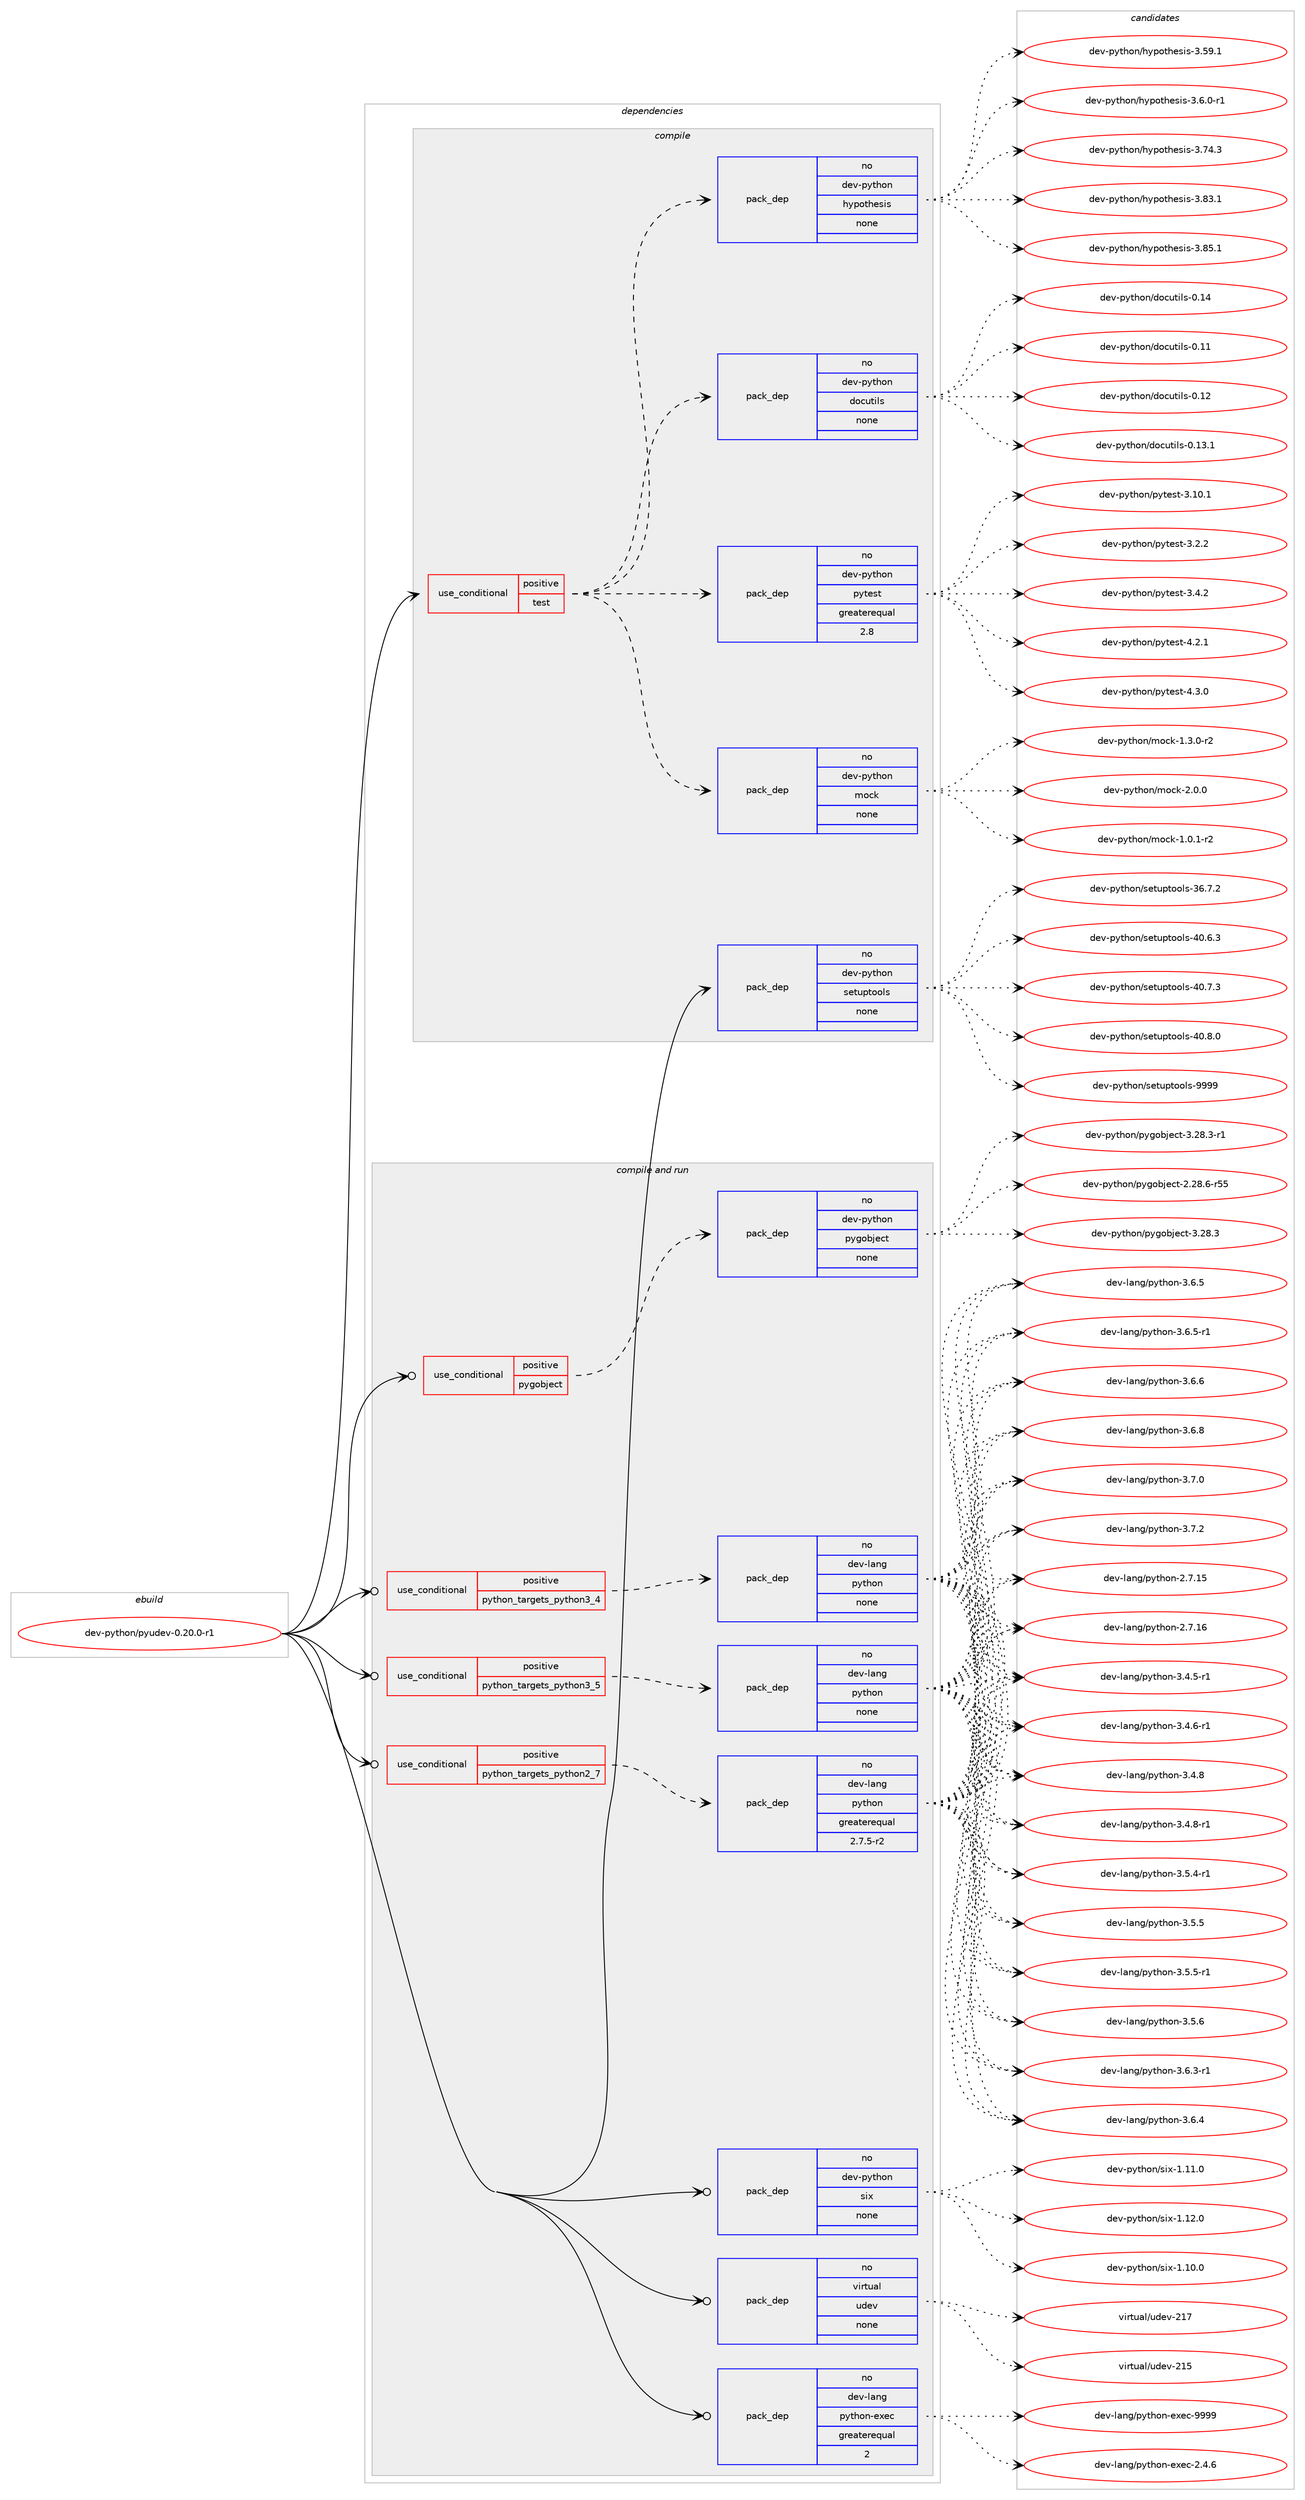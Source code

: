 digraph prolog {

# *************
# Graph options
# *************

newrank=true;
concentrate=true;
compound=true;
graph [rankdir=LR,fontname=Helvetica,fontsize=10,ranksep=1.5];#, ranksep=2.5, nodesep=0.2];
edge  [arrowhead=vee];
node  [fontname=Helvetica,fontsize=10];

# **********
# The ebuild
# **********

subgraph cluster_leftcol {
color=gray;
rank=same;
label=<<i>ebuild</i>>;
id [label="dev-python/pyudev-0.20.0-r1", color=red, width=4, href="../dev-python/pyudev-0.20.0-r1.svg"];
}

# ****************
# The dependencies
# ****************

subgraph cluster_midcol {
color=gray;
label=<<i>dependencies</i>>;
subgraph cluster_compile {
fillcolor="#eeeeee";
style=filled;
label=<<i>compile</i>>;
subgraph cond383301 {
dependency1437545 [label=<<TABLE BORDER="0" CELLBORDER="1" CELLSPACING="0" CELLPADDING="4"><TR><TD ROWSPAN="3" CELLPADDING="10">use_conditional</TD></TR><TR><TD>positive</TD></TR><TR><TD>test</TD></TR></TABLE>>, shape=none, color=red];
subgraph pack1030886 {
dependency1437546 [label=<<TABLE BORDER="0" CELLBORDER="1" CELLSPACING="0" CELLPADDING="4" WIDTH="220"><TR><TD ROWSPAN="6" CELLPADDING="30">pack_dep</TD></TR><TR><TD WIDTH="110">no</TD></TR><TR><TD>dev-python</TD></TR><TR><TD>docutils</TD></TR><TR><TD>none</TD></TR><TR><TD></TD></TR></TABLE>>, shape=none, color=blue];
}
dependency1437545:e -> dependency1437546:w [weight=20,style="dashed",arrowhead="vee"];
subgraph pack1030887 {
dependency1437547 [label=<<TABLE BORDER="0" CELLBORDER="1" CELLSPACING="0" CELLPADDING="4" WIDTH="220"><TR><TD ROWSPAN="6" CELLPADDING="30">pack_dep</TD></TR><TR><TD WIDTH="110">no</TD></TR><TR><TD>dev-python</TD></TR><TR><TD>hypothesis</TD></TR><TR><TD>none</TD></TR><TR><TD></TD></TR></TABLE>>, shape=none, color=blue];
}
dependency1437545:e -> dependency1437547:w [weight=20,style="dashed",arrowhead="vee"];
subgraph pack1030888 {
dependency1437548 [label=<<TABLE BORDER="0" CELLBORDER="1" CELLSPACING="0" CELLPADDING="4" WIDTH="220"><TR><TD ROWSPAN="6" CELLPADDING="30">pack_dep</TD></TR><TR><TD WIDTH="110">no</TD></TR><TR><TD>dev-python</TD></TR><TR><TD>mock</TD></TR><TR><TD>none</TD></TR><TR><TD></TD></TR></TABLE>>, shape=none, color=blue];
}
dependency1437545:e -> dependency1437548:w [weight=20,style="dashed",arrowhead="vee"];
subgraph pack1030889 {
dependency1437549 [label=<<TABLE BORDER="0" CELLBORDER="1" CELLSPACING="0" CELLPADDING="4" WIDTH="220"><TR><TD ROWSPAN="6" CELLPADDING="30">pack_dep</TD></TR><TR><TD WIDTH="110">no</TD></TR><TR><TD>dev-python</TD></TR><TR><TD>pytest</TD></TR><TR><TD>greaterequal</TD></TR><TR><TD>2.8</TD></TR></TABLE>>, shape=none, color=blue];
}
dependency1437545:e -> dependency1437549:w [weight=20,style="dashed",arrowhead="vee"];
}
id:e -> dependency1437545:w [weight=20,style="solid",arrowhead="vee"];
subgraph pack1030890 {
dependency1437550 [label=<<TABLE BORDER="0" CELLBORDER="1" CELLSPACING="0" CELLPADDING="4" WIDTH="220"><TR><TD ROWSPAN="6" CELLPADDING="30">pack_dep</TD></TR><TR><TD WIDTH="110">no</TD></TR><TR><TD>dev-python</TD></TR><TR><TD>setuptools</TD></TR><TR><TD>none</TD></TR><TR><TD></TD></TR></TABLE>>, shape=none, color=blue];
}
id:e -> dependency1437550:w [weight=20,style="solid",arrowhead="vee"];
}
subgraph cluster_compileandrun {
fillcolor="#eeeeee";
style=filled;
label=<<i>compile and run</i>>;
subgraph cond383302 {
dependency1437551 [label=<<TABLE BORDER="0" CELLBORDER="1" CELLSPACING="0" CELLPADDING="4"><TR><TD ROWSPAN="3" CELLPADDING="10">use_conditional</TD></TR><TR><TD>positive</TD></TR><TR><TD>pygobject</TD></TR></TABLE>>, shape=none, color=red];
subgraph pack1030891 {
dependency1437552 [label=<<TABLE BORDER="0" CELLBORDER="1" CELLSPACING="0" CELLPADDING="4" WIDTH="220"><TR><TD ROWSPAN="6" CELLPADDING="30">pack_dep</TD></TR><TR><TD WIDTH="110">no</TD></TR><TR><TD>dev-python</TD></TR><TR><TD>pygobject</TD></TR><TR><TD>none</TD></TR><TR><TD></TD></TR></TABLE>>, shape=none, color=blue];
}
dependency1437551:e -> dependency1437552:w [weight=20,style="dashed",arrowhead="vee"];
}
id:e -> dependency1437551:w [weight=20,style="solid",arrowhead="odotvee"];
subgraph cond383303 {
dependency1437553 [label=<<TABLE BORDER="0" CELLBORDER="1" CELLSPACING="0" CELLPADDING="4"><TR><TD ROWSPAN="3" CELLPADDING="10">use_conditional</TD></TR><TR><TD>positive</TD></TR><TR><TD>python_targets_python2_7</TD></TR></TABLE>>, shape=none, color=red];
subgraph pack1030892 {
dependency1437554 [label=<<TABLE BORDER="0" CELLBORDER="1" CELLSPACING="0" CELLPADDING="4" WIDTH="220"><TR><TD ROWSPAN="6" CELLPADDING="30">pack_dep</TD></TR><TR><TD WIDTH="110">no</TD></TR><TR><TD>dev-lang</TD></TR><TR><TD>python</TD></TR><TR><TD>greaterequal</TD></TR><TR><TD>2.7.5-r2</TD></TR></TABLE>>, shape=none, color=blue];
}
dependency1437553:e -> dependency1437554:w [weight=20,style="dashed",arrowhead="vee"];
}
id:e -> dependency1437553:w [weight=20,style="solid",arrowhead="odotvee"];
subgraph cond383304 {
dependency1437555 [label=<<TABLE BORDER="0" CELLBORDER="1" CELLSPACING="0" CELLPADDING="4"><TR><TD ROWSPAN="3" CELLPADDING="10">use_conditional</TD></TR><TR><TD>positive</TD></TR><TR><TD>python_targets_python3_4</TD></TR></TABLE>>, shape=none, color=red];
subgraph pack1030893 {
dependency1437556 [label=<<TABLE BORDER="0" CELLBORDER="1" CELLSPACING="0" CELLPADDING="4" WIDTH="220"><TR><TD ROWSPAN="6" CELLPADDING="30">pack_dep</TD></TR><TR><TD WIDTH="110">no</TD></TR><TR><TD>dev-lang</TD></TR><TR><TD>python</TD></TR><TR><TD>none</TD></TR><TR><TD></TD></TR></TABLE>>, shape=none, color=blue];
}
dependency1437555:e -> dependency1437556:w [weight=20,style="dashed",arrowhead="vee"];
}
id:e -> dependency1437555:w [weight=20,style="solid",arrowhead="odotvee"];
subgraph cond383305 {
dependency1437557 [label=<<TABLE BORDER="0" CELLBORDER="1" CELLSPACING="0" CELLPADDING="4"><TR><TD ROWSPAN="3" CELLPADDING="10">use_conditional</TD></TR><TR><TD>positive</TD></TR><TR><TD>python_targets_python3_5</TD></TR></TABLE>>, shape=none, color=red];
subgraph pack1030894 {
dependency1437558 [label=<<TABLE BORDER="0" CELLBORDER="1" CELLSPACING="0" CELLPADDING="4" WIDTH="220"><TR><TD ROWSPAN="6" CELLPADDING="30">pack_dep</TD></TR><TR><TD WIDTH="110">no</TD></TR><TR><TD>dev-lang</TD></TR><TR><TD>python</TD></TR><TR><TD>none</TD></TR><TR><TD></TD></TR></TABLE>>, shape=none, color=blue];
}
dependency1437557:e -> dependency1437558:w [weight=20,style="dashed",arrowhead="vee"];
}
id:e -> dependency1437557:w [weight=20,style="solid",arrowhead="odotvee"];
subgraph pack1030895 {
dependency1437559 [label=<<TABLE BORDER="0" CELLBORDER="1" CELLSPACING="0" CELLPADDING="4" WIDTH="220"><TR><TD ROWSPAN="6" CELLPADDING="30">pack_dep</TD></TR><TR><TD WIDTH="110">no</TD></TR><TR><TD>dev-lang</TD></TR><TR><TD>python-exec</TD></TR><TR><TD>greaterequal</TD></TR><TR><TD>2</TD></TR></TABLE>>, shape=none, color=blue];
}
id:e -> dependency1437559:w [weight=20,style="solid",arrowhead="odotvee"];
subgraph pack1030896 {
dependency1437560 [label=<<TABLE BORDER="0" CELLBORDER="1" CELLSPACING="0" CELLPADDING="4" WIDTH="220"><TR><TD ROWSPAN="6" CELLPADDING="30">pack_dep</TD></TR><TR><TD WIDTH="110">no</TD></TR><TR><TD>dev-python</TD></TR><TR><TD>six</TD></TR><TR><TD>none</TD></TR><TR><TD></TD></TR></TABLE>>, shape=none, color=blue];
}
id:e -> dependency1437560:w [weight=20,style="solid",arrowhead="odotvee"];
subgraph pack1030897 {
dependency1437561 [label=<<TABLE BORDER="0" CELLBORDER="1" CELLSPACING="0" CELLPADDING="4" WIDTH="220"><TR><TD ROWSPAN="6" CELLPADDING="30">pack_dep</TD></TR><TR><TD WIDTH="110">no</TD></TR><TR><TD>virtual</TD></TR><TR><TD>udev</TD></TR><TR><TD>none</TD></TR><TR><TD></TD></TR></TABLE>>, shape=none, color=blue];
}
id:e -> dependency1437561:w [weight=20,style="solid",arrowhead="odotvee"];
}
subgraph cluster_run {
fillcolor="#eeeeee";
style=filled;
label=<<i>run</i>>;
}
}

# **************
# The candidates
# **************

subgraph cluster_choices {
rank=same;
color=gray;
label=<<i>candidates</i>>;

subgraph choice1030886 {
color=black;
nodesep=1;
choice1001011184511212111610411111047100111991171161051081154548464949 [label="dev-python/docutils-0.11", color=red, width=4,href="../dev-python/docutils-0.11.svg"];
choice1001011184511212111610411111047100111991171161051081154548464950 [label="dev-python/docutils-0.12", color=red, width=4,href="../dev-python/docutils-0.12.svg"];
choice10010111845112121116104111110471001119911711610510811545484649514649 [label="dev-python/docutils-0.13.1", color=red, width=4,href="../dev-python/docutils-0.13.1.svg"];
choice1001011184511212111610411111047100111991171161051081154548464952 [label="dev-python/docutils-0.14", color=red, width=4,href="../dev-python/docutils-0.14.svg"];
dependency1437546:e -> choice1001011184511212111610411111047100111991171161051081154548464949:w [style=dotted,weight="100"];
dependency1437546:e -> choice1001011184511212111610411111047100111991171161051081154548464950:w [style=dotted,weight="100"];
dependency1437546:e -> choice10010111845112121116104111110471001119911711610510811545484649514649:w [style=dotted,weight="100"];
dependency1437546:e -> choice1001011184511212111610411111047100111991171161051081154548464952:w [style=dotted,weight="100"];
}
subgraph choice1030887 {
color=black;
nodesep=1;
choice100101118451121211161041111104710412111211111610410111510511545514653574649 [label="dev-python/hypothesis-3.59.1", color=red, width=4,href="../dev-python/hypothesis-3.59.1.svg"];
choice10010111845112121116104111110471041211121111161041011151051154551465446484511449 [label="dev-python/hypothesis-3.6.0-r1", color=red, width=4,href="../dev-python/hypothesis-3.6.0-r1.svg"];
choice100101118451121211161041111104710412111211111610410111510511545514655524651 [label="dev-python/hypothesis-3.74.3", color=red, width=4,href="../dev-python/hypothesis-3.74.3.svg"];
choice100101118451121211161041111104710412111211111610410111510511545514656514649 [label="dev-python/hypothesis-3.83.1", color=red, width=4,href="../dev-python/hypothesis-3.83.1.svg"];
choice100101118451121211161041111104710412111211111610410111510511545514656534649 [label="dev-python/hypothesis-3.85.1", color=red, width=4,href="../dev-python/hypothesis-3.85.1.svg"];
dependency1437547:e -> choice100101118451121211161041111104710412111211111610410111510511545514653574649:w [style=dotted,weight="100"];
dependency1437547:e -> choice10010111845112121116104111110471041211121111161041011151051154551465446484511449:w [style=dotted,weight="100"];
dependency1437547:e -> choice100101118451121211161041111104710412111211111610410111510511545514655524651:w [style=dotted,weight="100"];
dependency1437547:e -> choice100101118451121211161041111104710412111211111610410111510511545514656514649:w [style=dotted,weight="100"];
dependency1437547:e -> choice100101118451121211161041111104710412111211111610410111510511545514656534649:w [style=dotted,weight="100"];
}
subgraph choice1030888 {
color=black;
nodesep=1;
choice1001011184511212111610411111047109111991074549464846494511450 [label="dev-python/mock-1.0.1-r2", color=red, width=4,href="../dev-python/mock-1.0.1-r2.svg"];
choice1001011184511212111610411111047109111991074549465146484511450 [label="dev-python/mock-1.3.0-r2", color=red, width=4,href="../dev-python/mock-1.3.0-r2.svg"];
choice100101118451121211161041111104710911199107455046484648 [label="dev-python/mock-2.0.0", color=red, width=4,href="../dev-python/mock-2.0.0.svg"];
dependency1437548:e -> choice1001011184511212111610411111047109111991074549464846494511450:w [style=dotted,weight="100"];
dependency1437548:e -> choice1001011184511212111610411111047109111991074549465146484511450:w [style=dotted,weight="100"];
dependency1437548:e -> choice100101118451121211161041111104710911199107455046484648:w [style=dotted,weight="100"];
}
subgraph choice1030889 {
color=black;
nodesep=1;
choice100101118451121211161041111104711212111610111511645514649484649 [label="dev-python/pytest-3.10.1", color=red, width=4,href="../dev-python/pytest-3.10.1.svg"];
choice1001011184511212111610411111047112121116101115116455146504650 [label="dev-python/pytest-3.2.2", color=red, width=4,href="../dev-python/pytest-3.2.2.svg"];
choice1001011184511212111610411111047112121116101115116455146524650 [label="dev-python/pytest-3.4.2", color=red, width=4,href="../dev-python/pytest-3.4.2.svg"];
choice1001011184511212111610411111047112121116101115116455246504649 [label="dev-python/pytest-4.2.1", color=red, width=4,href="../dev-python/pytest-4.2.1.svg"];
choice1001011184511212111610411111047112121116101115116455246514648 [label="dev-python/pytest-4.3.0", color=red, width=4,href="../dev-python/pytest-4.3.0.svg"];
dependency1437549:e -> choice100101118451121211161041111104711212111610111511645514649484649:w [style=dotted,weight="100"];
dependency1437549:e -> choice1001011184511212111610411111047112121116101115116455146504650:w [style=dotted,weight="100"];
dependency1437549:e -> choice1001011184511212111610411111047112121116101115116455146524650:w [style=dotted,weight="100"];
dependency1437549:e -> choice1001011184511212111610411111047112121116101115116455246504649:w [style=dotted,weight="100"];
dependency1437549:e -> choice1001011184511212111610411111047112121116101115116455246514648:w [style=dotted,weight="100"];
}
subgraph choice1030890 {
color=black;
nodesep=1;
choice100101118451121211161041111104711510111611711211611111110811545515446554650 [label="dev-python/setuptools-36.7.2", color=red, width=4,href="../dev-python/setuptools-36.7.2.svg"];
choice100101118451121211161041111104711510111611711211611111110811545524846544651 [label="dev-python/setuptools-40.6.3", color=red, width=4,href="../dev-python/setuptools-40.6.3.svg"];
choice100101118451121211161041111104711510111611711211611111110811545524846554651 [label="dev-python/setuptools-40.7.3", color=red, width=4,href="../dev-python/setuptools-40.7.3.svg"];
choice100101118451121211161041111104711510111611711211611111110811545524846564648 [label="dev-python/setuptools-40.8.0", color=red, width=4,href="../dev-python/setuptools-40.8.0.svg"];
choice10010111845112121116104111110471151011161171121161111111081154557575757 [label="dev-python/setuptools-9999", color=red, width=4,href="../dev-python/setuptools-9999.svg"];
dependency1437550:e -> choice100101118451121211161041111104711510111611711211611111110811545515446554650:w [style=dotted,weight="100"];
dependency1437550:e -> choice100101118451121211161041111104711510111611711211611111110811545524846544651:w [style=dotted,weight="100"];
dependency1437550:e -> choice100101118451121211161041111104711510111611711211611111110811545524846554651:w [style=dotted,weight="100"];
dependency1437550:e -> choice100101118451121211161041111104711510111611711211611111110811545524846564648:w [style=dotted,weight="100"];
dependency1437550:e -> choice10010111845112121116104111110471151011161171121161111111081154557575757:w [style=dotted,weight="100"];
}
subgraph choice1030891 {
color=black;
nodesep=1;
choice1001011184511212111610411111047112121103111981061019911645504650564654451145353 [label="dev-python/pygobject-2.28.6-r55", color=red, width=4,href="../dev-python/pygobject-2.28.6-r55.svg"];
choice1001011184511212111610411111047112121103111981061019911645514650564651 [label="dev-python/pygobject-3.28.3", color=red, width=4,href="../dev-python/pygobject-3.28.3.svg"];
choice10010111845112121116104111110471121211031119810610199116455146505646514511449 [label="dev-python/pygobject-3.28.3-r1", color=red, width=4,href="../dev-python/pygobject-3.28.3-r1.svg"];
dependency1437552:e -> choice1001011184511212111610411111047112121103111981061019911645504650564654451145353:w [style=dotted,weight="100"];
dependency1437552:e -> choice1001011184511212111610411111047112121103111981061019911645514650564651:w [style=dotted,weight="100"];
dependency1437552:e -> choice10010111845112121116104111110471121211031119810610199116455146505646514511449:w [style=dotted,weight="100"];
}
subgraph choice1030892 {
color=black;
nodesep=1;
choice10010111845108971101034711212111610411111045504655464953 [label="dev-lang/python-2.7.15", color=red, width=4,href="../dev-lang/python-2.7.15.svg"];
choice10010111845108971101034711212111610411111045504655464954 [label="dev-lang/python-2.7.16", color=red, width=4,href="../dev-lang/python-2.7.16.svg"];
choice1001011184510897110103471121211161041111104551465246534511449 [label="dev-lang/python-3.4.5-r1", color=red, width=4,href="../dev-lang/python-3.4.5-r1.svg"];
choice1001011184510897110103471121211161041111104551465246544511449 [label="dev-lang/python-3.4.6-r1", color=red, width=4,href="../dev-lang/python-3.4.6-r1.svg"];
choice100101118451089711010347112121116104111110455146524656 [label="dev-lang/python-3.4.8", color=red, width=4,href="../dev-lang/python-3.4.8.svg"];
choice1001011184510897110103471121211161041111104551465246564511449 [label="dev-lang/python-3.4.8-r1", color=red, width=4,href="../dev-lang/python-3.4.8-r1.svg"];
choice1001011184510897110103471121211161041111104551465346524511449 [label="dev-lang/python-3.5.4-r1", color=red, width=4,href="../dev-lang/python-3.5.4-r1.svg"];
choice100101118451089711010347112121116104111110455146534653 [label="dev-lang/python-3.5.5", color=red, width=4,href="../dev-lang/python-3.5.5.svg"];
choice1001011184510897110103471121211161041111104551465346534511449 [label="dev-lang/python-3.5.5-r1", color=red, width=4,href="../dev-lang/python-3.5.5-r1.svg"];
choice100101118451089711010347112121116104111110455146534654 [label="dev-lang/python-3.5.6", color=red, width=4,href="../dev-lang/python-3.5.6.svg"];
choice1001011184510897110103471121211161041111104551465446514511449 [label="dev-lang/python-3.6.3-r1", color=red, width=4,href="../dev-lang/python-3.6.3-r1.svg"];
choice100101118451089711010347112121116104111110455146544652 [label="dev-lang/python-3.6.4", color=red, width=4,href="../dev-lang/python-3.6.4.svg"];
choice100101118451089711010347112121116104111110455146544653 [label="dev-lang/python-3.6.5", color=red, width=4,href="../dev-lang/python-3.6.5.svg"];
choice1001011184510897110103471121211161041111104551465446534511449 [label="dev-lang/python-3.6.5-r1", color=red, width=4,href="../dev-lang/python-3.6.5-r1.svg"];
choice100101118451089711010347112121116104111110455146544654 [label="dev-lang/python-3.6.6", color=red, width=4,href="../dev-lang/python-3.6.6.svg"];
choice100101118451089711010347112121116104111110455146544656 [label="dev-lang/python-3.6.8", color=red, width=4,href="../dev-lang/python-3.6.8.svg"];
choice100101118451089711010347112121116104111110455146554648 [label="dev-lang/python-3.7.0", color=red, width=4,href="../dev-lang/python-3.7.0.svg"];
choice100101118451089711010347112121116104111110455146554650 [label="dev-lang/python-3.7.2", color=red, width=4,href="../dev-lang/python-3.7.2.svg"];
dependency1437554:e -> choice10010111845108971101034711212111610411111045504655464953:w [style=dotted,weight="100"];
dependency1437554:e -> choice10010111845108971101034711212111610411111045504655464954:w [style=dotted,weight="100"];
dependency1437554:e -> choice1001011184510897110103471121211161041111104551465246534511449:w [style=dotted,weight="100"];
dependency1437554:e -> choice1001011184510897110103471121211161041111104551465246544511449:w [style=dotted,weight="100"];
dependency1437554:e -> choice100101118451089711010347112121116104111110455146524656:w [style=dotted,weight="100"];
dependency1437554:e -> choice1001011184510897110103471121211161041111104551465246564511449:w [style=dotted,weight="100"];
dependency1437554:e -> choice1001011184510897110103471121211161041111104551465346524511449:w [style=dotted,weight="100"];
dependency1437554:e -> choice100101118451089711010347112121116104111110455146534653:w [style=dotted,weight="100"];
dependency1437554:e -> choice1001011184510897110103471121211161041111104551465346534511449:w [style=dotted,weight="100"];
dependency1437554:e -> choice100101118451089711010347112121116104111110455146534654:w [style=dotted,weight="100"];
dependency1437554:e -> choice1001011184510897110103471121211161041111104551465446514511449:w [style=dotted,weight="100"];
dependency1437554:e -> choice100101118451089711010347112121116104111110455146544652:w [style=dotted,weight="100"];
dependency1437554:e -> choice100101118451089711010347112121116104111110455146544653:w [style=dotted,weight="100"];
dependency1437554:e -> choice1001011184510897110103471121211161041111104551465446534511449:w [style=dotted,weight="100"];
dependency1437554:e -> choice100101118451089711010347112121116104111110455146544654:w [style=dotted,weight="100"];
dependency1437554:e -> choice100101118451089711010347112121116104111110455146544656:w [style=dotted,weight="100"];
dependency1437554:e -> choice100101118451089711010347112121116104111110455146554648:w [style=dotted,weight="100"];
dependency1437554:e -> choice100101118451089711010347112121116104111110455146554650:w [style=dotted,weight="100"];
}
subgraph choice1030893 {
color=black;
nodesep=1;
choice10010111845108971101034711212111610411111045504655464953 [label="dev-lang/python-2.7.15", color=red, width=4,href="../dev-lang/python-2.7.15.svg"];
choice10010111845108971101034711212111610411111045504655464954 [label="dev-lang/python-2.7.16", color=red, width=4,href="../dev-lang/python-2.7.16.svg"];
choice1001011184510897110103471121211161041111104551465246534511449 [label="dev-lang/python-3.4.5-r1", color=red, width=4,href="../dev-lang/python-3.4.5-r1.svg"];
choice1001011184510897110103471121211161041111104551465246544511449 [label="dev-lang/python-3.4.6-r1", color=red, width=4,href="../dev-lang/python-3.4.6-r1.svg"];
choice100101118451089711010347112121116104111110455146524656 [label="dev-lang/python-3.4.8", color=red, width=4,href="../dev-lang/python-3.4.8.svg"];
choice1001011184510897110103471121211161041111104551465246564511449 [label="dev-lang/python-3.4.8-r1", color=red, width=4,href="../dev-lang/python-3.4.8-r1.svg"];
choice1001011184510897110103471121211161041111104551465346524511449 [label="dev-lang/python-3.5.4-r1", color=red, width=4,href="../dev-lang/python-3.5.4-r1.svg"];
choice100101118451089711010347112121116104111110455146534653 [label="dev-lang/python-3.5.5", color=red, width=4,href="../dev-lang/python-3.5.5.svg"];
choice1001011184510897110103471121211161041111104551465346534511449 [label="dev-lang/python-3.5.5-r1", color=red, width=4,href="../dev-lang/python-3.5.5-r1.svg"];
choice100101118451089711010347112121116104111110455146534654 [label="dev-lang/python-3.5.6", color=red, width=4,href="../dev-lang/python-3.5.6.svg"];
choice1001011184510897110103471121211161041111104551465446514511449 [label="dev-lang/python-3.6.3-r1", color=red, width=4,href="../dev-lang/python-3.6.3-r1.svg"];
choice100101118451089711010347112121116104111110455146544652 [label="dev-lang/python-3.6.4", color=red, width=4,href="../dev-lang/python-3.6.4.svg"];
choice100101118451089711010347112121116104111110455146544653 [label="dev-lang/python-3.6.5", color=red, width=4,href="../dev-lang/python-3.6.5.svg"];
choice1001011184510897110103471121211161041111104551465446534511449 [label="dev-lang/python-3.6.5-r1", color=red, width=4,href="../dev-lang/python-3.6.5-r1.svg"];
choice100101118451089711010347112121116104111110455146544654 [label="dev-lang/python-3.6.6", color=red, width=4,href="../dev-lang/python-3.6.6.svg"];
choice100101118451089711010347112121116104111110455146544656 [label="dev-lang/python-3.6.8", color=red, width=4,href="../dev-lang/python-3.6.8.svg"];
choice100101118451089711010347112121116104111110455146554648 [label="dev-lang/python-3.7.0", color=red, width=4,href="../dev-lang/python-3.7.0.svg"];
choice100101118451089711010347112121116104111110455146554650 [label="dev-lang/python-3.7.2", color=red, width=4,href="../dev-lang/python-3.7.2.svg"];
dependency1437556:e -> choice10010111845108971101034711212111610411111045504655464953:w [style=dotted,weight="100"];
dependency1437556:e -> choice10010111845108971101034711212111610411111045504655464954:w [style=dotted,weight="100"];
dependency1437556:e -> choice1001011184510897110103471121211161041111104551465246534511449:w [style=dotted,weight="100"];
dependency1437556:e -> choice1001011184510897110103471121211161041111104551465246544511449:w [style=dotted,weight="100"];
dependency1437556:e -> choice100101118451089711010347112121116104111110455146524656:w [style=dotted,weight="100"];
dependency1437556:e -> choice1001011184510897110103471121211161041111104551465246564511449:w [style=dotted,weight="100"];
dependency1437556:e -> choice1001011184510897110103471121211161041111104551465346524511449:w [style=dotted,weight="100"];
dependency1437556:e -> choice100101118451089711010347112121116104111110455146534653:w [style=dotted,weight="100"];
dependency1437556:e -> choice1001011184510897110103471121211161041111104551465346534511449:w [style=dotted,weight="100"];
dependency1437556:e -> choice100101118451089711010347112121116104111110455146534654:w [style=dotted,weight="100"];
dependency1437556:e -> choice1001011184510897110103471121211161041111104551465446514511449:w [style=dotted,weight="100"];
dependency1437556:e -> choice100101118451089711010347112121116104111110455146544652:w [style=dotted,weight="100"];
dependency1437556:e -> choice100101118451089711010347112121116104111110455146544653:w [style=dotted,weight="100"];
dependency1437556:e -> choice1001011184510897110103471121211161041111104551465446534511449:w [style=dotted,weight="100"];
dependency1437556:e -> choice100101118451089711010347112121116104111110455146544654:w [style=dotted,weight="100"];
dependency1437556:e -> choice100101118451089711010347112121116104111110455146544656:w [style=dotted,weight="100"];
dependency1437556:e -> choice100101118451089711010347112121116104111110455146554648:w [style=dotted,weight="100"];
dependency1437556:e -> choice100101118451089711010347112121116104111110455146554650:w [style=dotted,weight="100"];
}
subgraph choice1030894 {
color=black;
nodesep=1;
choice10010111845108971101034711212111610411111045504655464953 [label="dev-lang/python-2.7.15", color=red, width=4,href="../dev-lang/python-2.7.15.svg"];
choice10010111845108971101034711212111610411111045504655464954 [label="dev-lang/python-2.7.16", color=red, width=4,href="../dev-lang/python-2.7.16.svg"];
choice1001011184510897110103471121211161041111104551465246534511449 [label="dev-lang/python-3.4.5-r1", color=red, width=4,href="../dev-lang/python-3.4.5-r1.svg"];
choice1001011184510897110103471121211161041111104551465246544511449 [label="dev-lang/python-3.4.6-r1", color=red, width=4,href="../dev-lang/python-3.4.6-r1.svg"];
choice100101118451089711010347112121116104111110455146524656 [label="dev-lang/python-3.4.8", color=red, width=4,href="../dev-lang/python-3.4.8.svg"];
choice1001011184510897110103471121211161041111104551465246564511449 [label="dev-lang/python-3.4.8-r1", color=red, width=4,href="../dev-lang/python-3.4.8-r1.svg"];
choice1001011184510897110103471121211161041111104551465346524511449 [label="dev-lang/python-3.5.4-r1", color=red, width=4,href="../dev-lang/python-3.5.4-r1.svg"];
choice100101118451089711010347112121116104111110455146534653 [label="dev-lang/python-3.5.5", color=red, width=4,href="../dev-lang/python-3.5.5.svg"];
choice1001011184510897110103471121211161041111104551465346534511449 [label="dev-lang/python-3.5.5-r1", color=red, width=4,href="../dev-lang/python-3.5.5-r1.svg"];
choice100101118451089711010347112121116104111110455146534654 [label="dev-lang/python-3.5.6", color=red, width=4,href="../dev-lang/python-3.5.6.svg"];
choice1001011184510897110103471121211161041111104551465446514511449 [label="dev-lang/python-3.6.3-r1", color=red, width=4,href="../dev-lang/python-3.6.3-r1.svg"];
choice100101118451089711010347112121116104111110455146544652 [label="dev-lang/python-3.6.4", color=red, width=4,href="../dev-lang/python-3.6.4.svg"];
choice100101118451089711010347112121116104111110455146544653 [label="dev-lang/python-3.6.5", color=red, width=4,href="../dev-lang/python-3.6.5.svg"];
choice1001011184510897110103471121211161041111104551465446534511449 [label="dev-lang/python-3.6.5-r1", color=red, width=4,href="../dev-lang/python-3.6.5-r1.svg"];
choice100101118451089711010347112121116104111110455146544654 [label="dev-lang/python-3.6.6", color=red, width=4,href="../dev-lang/python-3.6.6.svg"];
choice100101118451089711010347112121116104111110455146544656 [label="dev-lang/python-3.6.8", color=red, width=4,href="../dev-lang/python-3.6.8.svg"];
choice100101118451089711010347112121116104111110455146554648 [label="dev-lang/python-3.7.0", color=red, width=4,href="../dev-lang/python-3.7.0.svg"];
choice100101118451089711010347112121116104111110455146554650 [label="dev-lang/python-3.7.2", color=red, width=4,href="../dev-lang/python-3.7.2.svg"];
dependency1437558:e -> choice10010111845108971101034711212111610411111045504655464953:w [style=dotted,weight="100"];
dependency1437558:e -> choice10010111845108971101034711212111610411111045504655464954:w [style=dotted,weight="100"];
dependency1437558:e -> choice1001011184510897110103471121211161041111104551465246534511449:w [style=dotted,weight="100"];
dependency1437558:e -> choice1001011184510897110103471121211161041111104551465246544511449:w [style=dotted,weight="100"];
dependency1437558:e -> choice100101118451089711010347112121116104111110455146524656:w [style=dotted,weight="100"];
dependency1437558:e -> choice1001011184510897110103471121211161041111104551465246564511449:w [style=dotted,weight="100"];
dependency1437558:e -> choice1001011184510897110103471121211161041111104551465346524511449:w [style=dotted,weight="100"];
dependency1437558:e -> choice100101118451089711010347112121116104111110455146534653:w [style=dotted,weight="100"];
dependency1437558:e -> choice1001011184510897110103471121211161041111104551465346534511449:w [style=dotted,weight="100"];
dependency1437558:e -> choice100101118451089711010347112121116104111110455146534654:w [style=dotted,weight="100"];
dependency1437558:e -> choice1001011184510897110103471121211161041111104551465446514511449:w [style=dotted,weight="100"];
dependency1437558:e -> choice100101118451089711010347112121116104111110455146544652:w [style=dotted,weight="100"];
dependency1437558:e -> choice100101118451089711010347112121116104111110455146544653:w [style=dotted,weight="100"];
dependency1437558:e -> choice1001011184510897110103471121211161041111104551465446534511449:w [style=dotted,weight="100"];
dependency1437558:e -> choice100101118451089711010347112121116104111110455146544654:w [style=dotted,weight="100"];
dependency1437558:e -> choice100101118451089711010347112121116104111110455146544656:w [style=dotted,weight="100"];
dependency1437558:e -> choice100101118451089711010347112121116104111110455146554648:w [style=dotted,weight="100"];
dependency1437558:e -> choice100101118451089711010347112121116104111110455146554650:w [style=dotted,weight="100"];
}
subgraph choice1030895 {
color=black;
nodesep=1;
choice1001011184510897110103471121211161041111104510112010199455046524654 [label="dev-lang/python-exec-2.4.6", color=red, width=4,href="../dev-lang/python-exec-2.4.6.svg"];
choice10010111845108971101034711212111610411111045101120101994557575757 [label="dev-lang/python-exec-9999", color=red, width=4,href="../dev-lang/python-exec-9999.svg"];
dependency1437559:e -> choice1001011184510897110103471121211161041111104510112010199455046524654:w [style=dotted,weight="100"];
dependency1437559:e -> choice10010111845108971101034711212111610411111045101120101994557575757:w [style=dotted,weight="100"];
}
subgraph choice1030896 {
color=black;
nodesep=1;
choice100101118451121211161041111104711510512045494649484648 [label="dev-python/six-1.10.0", color=red, width=4,href="../dev-python/six-1.10.0.svg"];
choice100101118451121211161041111104711510512045494649494648 [label="dev-python/six-1.11.0", color=red, width=4,href="../dev-python/six-1.11.0.svg"];
choice100101118451121211161041111104711510512045494649504648 [label="dev-python/six-1.12.0", color=red, width=4,href="../dev-python/six-1.12.0.svg"];
dependency1437560:e -> choice100101118451121211161041111104711510512045494649484648:w [style=dotted,weight="100"];
dependency1437560:e -> choice100101118451121211161041111104711510512045494649494648:w [style=dotted,weight="100"];
dependency1437560:e -> choice100101118451121211161041111104711510512045494649504648:w [style=dotted,weight="100"];
}
subgraph choice1030897 {
color=black;
nodesep=1;
choice118105114116117971084711710010111845504953 [label="virtual/udev-215", color=red, width=4,href="../virtual/udev-215.svg"];
choice118105114116117971084711710010111845504955 [label="virtual/udev-217", color=red, width=4,href="../virtual/udev-217.svg"];
dependency1437561:e -> choice118105114116117971084711710010111845504953:w [style=dotted,weight="100"];
dependency1437561:e -> choice118105114116117971084711710010111845504955:w [style=dotted,weight="100"];
}
}

}
